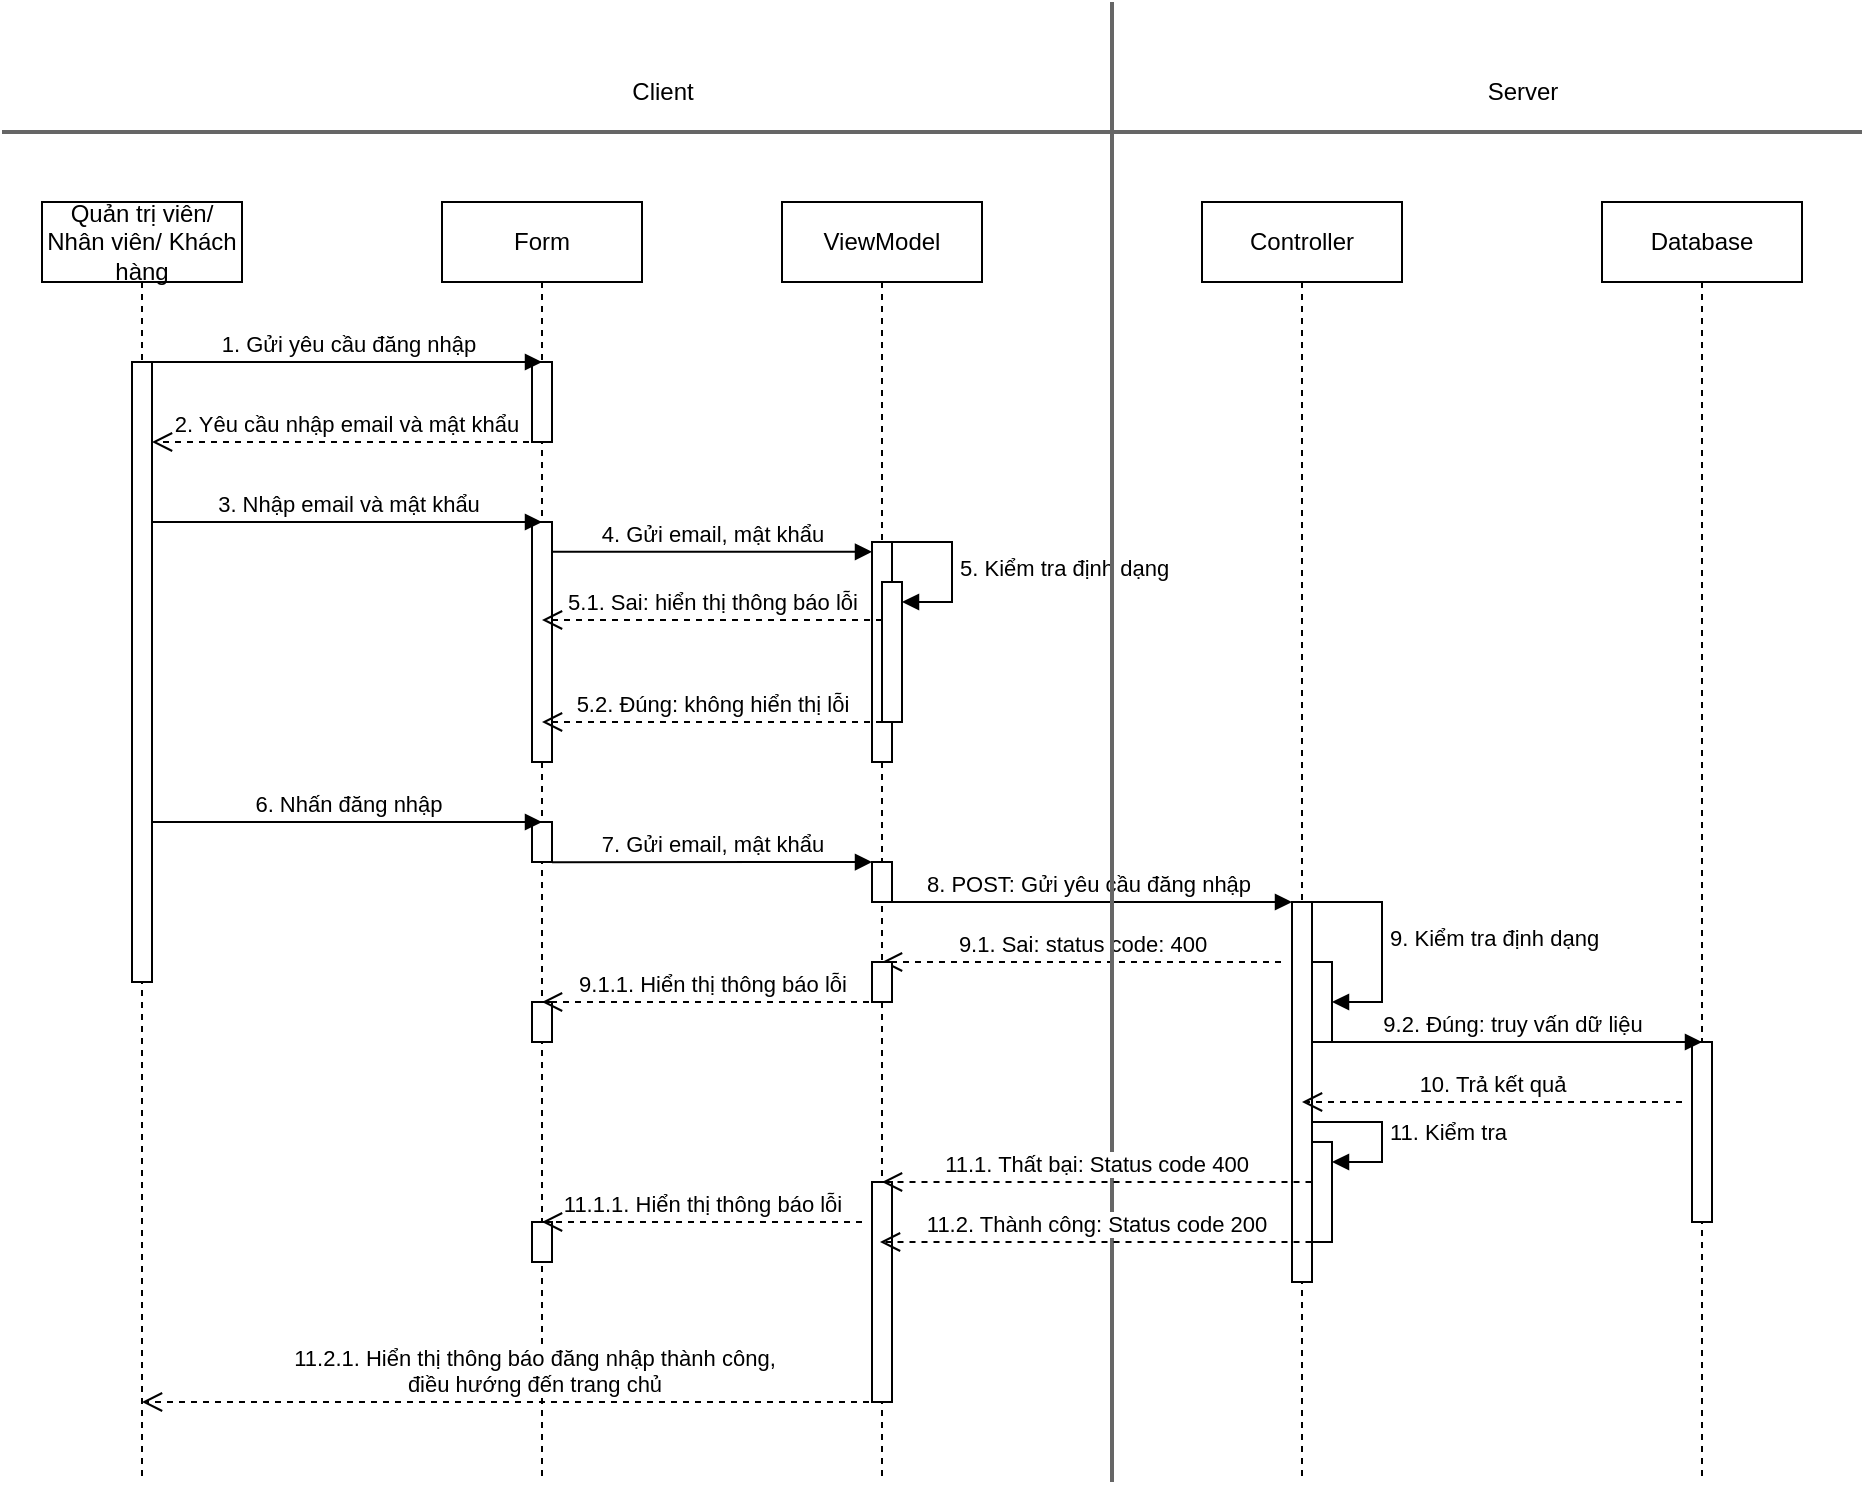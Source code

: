 <mxfile version="22.1.5" type="device">
  <diagram name="Page-1" id="3v1x4_x08YhuXtxwmOsb">
    <mxGraphModel dx="2158" dy="1656" grid="1" gridSize="10" guides="1" tooltips="1" connect="1" arrows="1" fold="1" page="1" pageScale="1" pageWidth="850" pageHeight="1100" background="none" math="0" shadow="0">
      <root>
        <mxCell id="0" />
        <mxCell id="1" parent="0" />
        <mxCell id="0vcMxKgdIjm0KMQ53UBi-2" value="" style="line;strokeWidth=2;direction=south;html=1;fillColor=#f5f5f5;fontColor=#333333;strokeColor=#666666;" parent="1" vertex="1">
          <mxGeometry x="390" y="-60" width="10" height="550" as="geometry" />
        </mxCell>
        <mxCell id="nBHVG9bVeO6H8cy5258F-1" value="Quản trị viên/ Nhân viên/ Khách hàng" style="shape=umlLifeline;perimeter=lifelinePerimeter;whiteSpace=wrap;html=1;container=1;dropTarget=0;collapsible=0;recursiveResize=0;outlineConnect=0;portConstraint=eastwest;newEdgeStyle={&quot;curved&quot;:0,&quot;rounded&quot;:0};" parent="1" vertex="1">
          <mxGeometry x="-140" y="40" width="100" height="640" as="geometry" />
        </mxCell>
        <mxCell id="nBHVG9bVeO6H8cy5258F-14" value="" style="html=1;points=[[0,0,0,0,5],[0,1,0,0,-5],[1,0,0,0,5],[1,1,0,0,-5]];perimeter=orthogonalPerimeter;outlineConnect=0;targetShapes=umlLifeline;portConstraint=eastwest;newEdgeStyle={&quot;curved&quot;:0,&quot;rounded&quot;:0};" parent="nBHVG9bVeO6H8cy5258F-1" vertex="1">
          <mxGeometry x="45" y="80" width="10" height="310" as="geometry" />
        </mxCell>
        <mxCell id="nBHVG9bVeO6H8cy5258F-2" value="Form" style="shape=umlLifeline;perimeter=lifelinePerimeter;whiteSpace=wrap;html=1;container=1;dropTarget=0;collapsible=0;recursiveResize=0;outlineConnect=0;portConstraint=eastwest;newEdgeStyle={&quot;curved&quot;:0,&quot;rounded&quot;:0};" parent="1" vertex="1">
          <mxGeometry x="60" y="40" width="100" height="640" as="geometry" />
        </mxCell>
        <mxCell id="nBHVG9bVeO6H8cy5258F-17" value="" style="html=1;points=[[0,0,0,0,5],[0,1,0,0,-5],[1,0,0,0,5],[1,1,0,0,-5]];perimeter=orthogonalPerimeter;outlineConnect=0;targetShapes=umlLifeline;portConstraint=eastwest;newEdgeStyle={&quot;curved&quot;:0,&quot;rounded&quot;:0};" parent="nBHVG9bVeO6H8cy5258F-2" vertex="1">
          <mxGeometry x="45" y="80" width="10" height="40" as="geometry" />
        </mxCell>
        <mxCell id="nBHVG9bVeO6H8cy5258F-18" value="" style="html=1;points=[[0,0,0,0,5],[0,1,0,0,-5],[1,0,0,0,5],[1,1,0,0,-5]];perimeter=orthogonalPerimeter;outlineConnect=0;targetShapes=umlLifeline;portConstraint=eastwest;newEdgeStyle={&quot;curved&quot;:0,&quot;rounded&quot;:0};" parent="nBHVG9bVeO6H8cy5258F-2" vertex="1">
          <mxGeometry x="45" y="160" width="10" height="120" as="geometry" />
        </mxCell>
        <mxCell id="lB93JYIyROA7OV1o0G_b-12" value="" style="html=1;points=[[0,0,0,0,5],[0,1,0,0,-5],[1,0,0,0,5],[1,1,0,0,-5]];perimeter=orthogonalPerimeter;outlineConnect=0;targetShapes=umlLifeline;portConstraint=eastwest;newEdgeStyle={&quot;curved&quot;:0,&quot;rounded&quot;:0};" parent="nBHVG9bVeO6H8cy5258F-2" vertex="1">
          <mxGeometry x="45" y="310" width="10" height="20" as="geometry" />
        </mxCell>
        <mxCell id="f-jXnDmWMPArnJZusE02-6" value="" style="html=1;points=[[0,0,0,0,5],[0,1,0,0,-5],[1,0,0,0,5],[1,1,0,0,-5]];perimeter=orthogonalPerimeter;outlineConnect=0;targetShapes=umlLifeline;portConstraint=eastwest;newEdgeStyle={&quot;curved&quot;:0,&quot;rounded&quot;:0};" parent="nBHVG9bVeO6H8cy5258F-2" vertex="1">
          <mxGeometry x="45" y="400" width="10" height="20" as="geometry" />
        </mxCell>
        <mxCell id="f-jXnDmWMPArnJZusE02-24" value="" style="html=1;points=[[0,0,0,0,5],[0,1,0,0,-5],[1,0,0,0,5],[1,1,0,0,-5]];perimeter=orthogonalPerimeter;outlineConnect=0;targetShapes=umlLifeline;portConstraint=eastwest;newEdgeStyle={&quot;curved&quot;:0,&quot;rounded&quot;:0};" parent="nBHVG9bVeO6H8cy5258F-2" vertex="1">
          <mxGeometry x="45" y="510" width="10" height="20" as="geometry" />
        </mxCell>
        <mxCell id="nBHVG9bVeO6H8cy5258F-3" value="Controller" style="shape=umlLifeline;perimeter=lifelinePerimeter;whiteSpace=wrap;html=1;container=1;dropTarget=0;collapsible=0;recursiveResize=0;outlineConnect=0;portConstraint=eastwest;newEdgeStyle={&quot;curved&quot;:0,&quot;rounded&quot;:0};" parent="1" vertex="1">
          <mxGeometry x="440" y="40" width="100" height="640" as="geometry" />
        </mxCell>
        <mxCell id="0vcMxKgdIjm0KMQ53UBi-8" value="" style="html=1;points=[[0,0,0,0,5],[0,1,0,0,-5],[1,0,0,0,5],[1,1,0,0,-5]];perimeter=orthogonalPerimeter;outlineConnect=0;targetShapes=umlLifeline;portConstraint=eastwest;newEdgeStyle={&quot;curved&quot;:0,&quot;rounded&quot;:0};" parent="nBHVG9bVeO6H8cy5258F-3" vertex="1">
          <mxGeometry x="45" y="350" width="10" height="190" as="geometry" />
        </mxCell>
        <mxCell id="f-jXnDmWMPArnJZusE02-3" value="9. Kiểm tra định dạng" style="html=1;align=left;spacingLeft=2;endArrow=block;rounded=0;edgeStyle=orthogonalEdgeStyle;curved=0;rounded=0;exitX=0.5;exitY=0;exitDx=0;exitDy=0;exitPerimeter=0;" parent="nBHVG9bVeO6H8cy5258F-3" source="0vcMxKgdIjm0KMQ53UBi-8" target="f-jXnDmWMPArnJZusE02-4" edge="1">
          <mxGeometry x="0.003" relative="1" as="geometry">
            <mxPoint x="60" y="350" as="sourcePoint" />
            <Array as="points">
              <mxPoint x="90" y="350" />
              <mxPoint x="90" y="400" />
            </Array>
            <mxPoint as="offset" />
          </mxGeometry>
        </mxCell>
        <mxCell id="f-jXnDmWMPArnJZusE02-4" value="" style="html=1;points=[[0,0,0,0,5],[0,1,0,0,-5],[1,0,0,0,5],[1,1,0,0,-5]];perimeter=orthogonalPerimeter;outlineConnect=0;targetShapes=umlLifeline;portConstraint=eastwest;newEdgeStyle={&quot;curved&quot;:0,&quot;rounded&quot;:0};" parent="nBHVG9bVeO6H8cy5258F-3" vertex="1">
          <mxGeometry x="55" y="380" width="10" height="40" as="geometry" />
        </mxCell>
        <mxCell id="f-jXnDmWMPArnJZusE02-15" value="" style="html=1;points=[[0,0,0,0,5],[0,1,0,0,-5],[1,0,0,0,5],[1,1,0,0,-5]];perimeter=orthogonalPerimeter;outlineConnect=0;targetShapes=umlLifeline;portConstraint=eastwest;newEdgeStyle={&quot;curved&quot;:0,&quot;rounded&quot;:0};" parent="nBHVG9bVeO6H8cy5258F-3" vertex="1">
          <mxGeometry x="55" y="469.99" width="10" height="50.01" as="geometry" />
        </mxCell>
        <mxCell id="f-jXnDmWMPArnJZusE02-16" value="11. Kiểm tra" style="html=1;align=left;spacingLeft=2;endArrow=block;rounded=0;edgeStyle=orthogonalEdgeStyle;curved=0;rounded=0;" parent="nBHVG9bVeO6H8cy5258F-3" target="f-jXnDmWMPArnJZusE02-15" edge="1">
          <mxGeometry relative="1" as="geometry">
            <mxPoint x="55" y="460.002" as="sourcePoint" />
            <Array as="points">
              <mxPoint x="90" y="460" />
              <mxPoint x="90" y="480" />
            </Array>
          </mxGeometry>
        </mxCell>
        <mxCell id="nBHVG9bVeO6H8cy5258F-16" value="2. Yêu cầu nhập email và mật khẩu" style="html=1;verticalAlign=bottom;endArrow=open;dashed=1;endSize=8;curved=0;rounded=0;" parent="1" source="nBHVG9bVeO6H8cy5258F-2" target="nBHVG9bVeO6H8cy5258F-14" edge="1">
          <mxGeometry relative="1" as="geometry">
            <mxPoint x="70" y="160" as="sourcePoint" />
            <mxPoint x="-10" y="160" as="targetPoint" />
            <Array as="points">
              <mxPoint x="-10" y="160" />
            </Array>
          </mxGeometry>
        </mxCell>
        <mxCell id="nBHVG9bVeO6H8cy5258F-19" value="3. Nhập email và mật khẩu" style="html=1;verticalAlign=bottom;endArrow=block;curved=0;rounded=0;" parent="1" source="nBHVG9bVeO6H8cy5258F-14" edge="1">
          <mxGeometry width="80" relative="1" as="geometry">
            <mxPoint x="-80" y="200" as="sourcePoint" />
            <mxPoint x="110" y="200" as="targetPoint" />
          </mxGeometry>
        </mxCell>
        <mxCell id="nBHVG9bVeO6H8cy5258F-20" value="1. Gửi yêu cầu đăng nhập" style="html=1;verticalAlign=bottom;endArrow=block;curved=0;rounded=0;" parent="1" edge="1">
          <mxGeometry width="80" relative="1" as="geometry">
            <mxPoint x="-85" y="120" as="sourcePoint" />
            <mxPoint x="110" y="120" as="targetPoint" />
          </mxGeometry>
        </mxCell>
        <mxCell id="nBHVG9bVeO6H8cy5258F-22" value="8. POST: Gửi yêu cầu đăng nhập" style="html=1;verticalAlign=bottom;endArrow=block;curved=0;rounded=0;" parent="1" edge="1">
          <mxGeometry width="80" relative="1" as="geometry">
            <mxPoint x="280" y="390" as="sourcePoint" />
            <mxPoint x="485" y="390" as="targetPoint" />
          </mxGeometry>
        </mxCell>
        <mxCell id="nBHVG9bVeO6H8cy5258F-26" value="9.1. Sai: status code: 400" style="html=1;verticalAlign=bottom;endArrow=open;dashed=1;endSize=8;curved=0;rounded=0;" parent="1" edge="1">
          <mxGeometry relative="1" as="geometry">
            <mxPoint x="479.5" y="420" as="sourcePoint" />
            <mxPoint x="280" y="420" as="targetPoint" />
            <Array as="points">
              <mxPoint x="355" y="420" />
            </Array>
          </mxGeometry>
        </mxCell>
        <mxCell id="_lBoX9AjQ1Ceop-QD6N6-1" value="Database" style="shape=umlLifeline;perimeter=lifelinePerimeter;whiteSpace=wrap;html=1;container=1;dropTarget=0;collapsible=0;recursiveResize=0;outlineConnect=0;portConstraint=eastwest;newEdgeStyle={&quot;curved&quot;:0,&quot;rounded&quot;:0};" parent="1" vertex="1">
          <mxGeometry x="640" y="40" width="100" height="640" as="geometry" />
        </mxCell>
        <mxCell id="f-jXnDmWMPArnJZusE02-14" value="" style="html=1;points=[[0,0,0,0,5],[0,1,0,0,-5],[1,0,0,0,5],[1,1,0,0,-5]];perimeter=orthogonalPerimeter;outlineConnect=0;targetShapes=umlLifeline;portConstraint=eastwest;newEdgeStyle={&quot;curved&quot;:0,&quot;rounded&quot;:0};" parent="_lBoX9AjQ1Ceop-QD6N6-1" vertex="1">
          <mxGeometry x="45" y="420" width="10" height="90" as="geometry" />
        </mxCell>
        <mxCell id="0vcMxKgdIjm0KMQ53UBi-3" value="" style="line;strokeWidth=2;html=1;fillColor=#f5f5f5;fontColor=#333333;strokeColor=#666666;" parent="1" vertex="1">
          <mxGeometry x="-160" width="930" height="10" as="geometry" />
        </mxCell>
        <mxCell id="0vcMxKgdIjm0KMQ53UBi-4" value="Server" style="text;html=1;align=center;verticalAlign=middle;resizable=0;points=[];autosize=1;strokeColor=none;fillColor=none;" parent="1" vertex="1">
          <mxGeometry x="570" y="-30" width="60" height="30" as="geometry" />
        </mxCell>
        <mxCell id="0vcMxKgdIjm0KMQ53UBi-5" value="Client" style="text;html=1;align=center;verticalAlign=middle;resizable=0;points=[];autosize=1;strokeColor=none;fillColor=none;" parent="1" vertex="1">
          <mxGeometry x="145" y="-30" width="50" height="30" as="geometry" />
        </mxCell>
        <mxCell id="0vcMxKgdIjm0KMQ53UBi-6" value="ViewModel" style="shape=umlLifeline;perimeter=lifelinePerimeter;whiteSpace=wrap;html=1;container=1;dropTarget=0;collapsible=0;recursiveResize=0;outlineConnect=0;portConstraint=eastwest;newEdgeStyle={&quot;curved&quot;:0,&quot;rounded&quot;:0};" parent="1" vertex="1">
          <mxGeometry x="230" y="40" width="100" height="640" as="geometry" />
        </mxCell>
        <mxCell id="lB93JYIyROA7OV1o0G_b-1" value="" style="html=1;points=[[0,0,0,0,5],[0,1,0,0,-5],[1,0,0,0,5],[1,1,0,0,-5]];perimeter=orthogonalPerimeter;outlineConnect=0;targetShapes=umlLifeline;portConstraint=eastwest;newEdgeStyle={&quot;curved&quot;:0,&quot;rounded&quot;:0};" parent="0vcMxKgdIjm0KMQ53UBi-6" vertex="1">
          <mxGeometry x="45" y="170" width="10" height="110" as="geometry" />
        </mxCell>
        <mxCell id="lB93JYIyROA7OV1o0G_b-4" value="5. Kiểm tra định dạng" style="html=1;align=left;spacingLeft=2;endArrow=block;rounded=0;edgeStyle=orthogonalEdgeStyle;curved=0;rounded=0;" parent="0vcMxKgdIjm0KMQ53UBi-6" target="lB93JYIyROA7OV1o0G_b-3" edge="1">
          <mxGeometry relative="1" as="geometry">
            <mxPoint x="55" y="170" as="sourcePoint" />
            <Array as="points">
              <mxPoint x="85" y="200" />
            </Array>
          </mxGeometry>
        </mxCell>
        <mxCell id="lB93JYIyROA7OV1o0G_b-3" value="" style="html=1;points=[[0,0,0,0,5],[0,1,0,0,-5],[1,0,0,0,5],[1,1,0,0,-5]];perimeter=orthogonalPerimeter;outlineConnect=0;targetShapes=umlLifeline;portConstraint=eastwest;newEdgeStyle={&quot;curved&quot;:0,&quot;rounded&quot;:0};" parent="0vcMxKgdIjm0KMQ53UBi-6" vertex="1">
          <mxGeometry x="50" y="190" width="10" height="70" as="geometry" />
        </mxCell>
        <mxCell id="lB93JYIyROA7OV1o0G_b-14" value="" style="html=1;points=[[0,0,0,0,5],[0,1,0,0,-5],[1,0,0,0,5],[1,1,0,0,-5]];perimeter=orthogonalPerimeter;outlineConnect=0;targetShapes=umlLifeline;portConstraint=eastwest;newEdgeStyle={&quot;curved&quot;:0,&quot;rounded&quot;:0};" parent="0vcMxKgdIjm0KMQ53UBi-6" vertex="1">
          <mxGeometry x="45" y="330" width="10" height="20" as="geometry" />
        </mxCell>
        <mxCell id="f-jXnDmWMPArnJZusE02-5" value="" style="html=1;points=[[0,0,0,0,5],[0,1,0,0,-5],[1,0,0,0,5],[1,1,0,0,-5]];perimeter=orthogonalPerimeter;outlineConnect=0;targetShapes=umlLifeline;portConstraint=eastwest;newEdgeStyle={&quot;curved&quot;:0,&quot;rounded&quot;:0};" parent="0vcMxKgdIjm0KMQ53UBi-6" vertex="1">
          <mxGeometry x="45" y="380" width="10" height="20" as="geometry" />
        </mxCell>
        <mxCell id="f-jXnDmWMPArnJZusE02-21" value="" style="html=1;points=[[0,0,0,0,5],[0,1,0,0,-5],[1,0,0,0,5],[1,1,0,0,-5]];perimeter=orthogonalPerimeter;outlineConnect=0;targetShapes=umlLifeline;portConstraint=eastwest;newEdgeStyle={&quot;curved&quot;:0,&quot;rounded&quot;:0};" parent="0vcMxKgdIjm0KMQ53UBi-6" vertex="1">
          <mxGeometry x="45" y="490" width="10" height="110" as="geometry" />
        </mxCell>
        <mxCell id="0vcMxKgdIjm0KMQ53UBi-9" value="4. Gửi email, mật khẩu" style="html=1;verticalAlign=bottom;endArrow=block;curved=0;rounded=0;" parent="1" source="nBHVG9bVeO6H8cy5258F-18" edge="1">
          <mxGeometry width="80" relative="1" as="geometry">
            <mxPoint x="120" y="215" as="sourcePoint" />
            <mxPoint x="275" y="214.88" as="targetPoint" />
          </mxGeometry>
        </mxCell>
        <mxCell id="0vcMxKgdIjm0KMQ53UBi-13" value="" style="line;strokeWidth=2;direction=south;html=1;fillColor=#f5f5f5;fontColor=#333333;strokeColor=#666666;" parent="1" vertex="1">
          <mxGeometry x="390" y="-20" width="10" height="700" as="geometry" />
        </mxCell>
        <mxCell id="0vcMxKgdIjm0KMQ53UBi-18" value="11.2.1. Hiển thị thông báo đăng nhập thành công,&lt;br&gt;điều hướng đến trang chủ" style="html=1;verticalAlign=bottom;endArrow=open;dashed=1;endSize=8;curved=0;rounded=0;" parent="1" source="0vcMxKgdIjm0KMQ53UBi-6" target="nBHVG9bVeO6H8cy5258F-1" edge="1">
          <mxGeometry x="-0.059" relative="1" as="geometry">
            <mxPoint x="257.5" y="640" as="sourcePoint" />
            <mxPoint x="82.5" y="640" as="targetPoint" />
            <Array as="points">
              <mxPoint x="137.5" y="640" />
            </Array>
            <mxPoint as="offset" />
          </mxGeometry>
        </mxCell>
        <mxCell id="lB93JYIyROA7OV1o0G_b-6" value="5.1. Sai: hiển thị thông báo lỗi" style="html=1;verticalAlign=bottom;endArrow=open;dashed=1;endSize=8;curved=0;rounded=0;" parent="1" source="lB93JYIyROA7OV1o0G_b-3" edge="1">
          <mxGeometry relative="1" as="geometry">
            <mxPoint x="269.75" y="249.38" as="sourcePoint" />
            <mxPoint x="110" y="249" as="targetPoint" />
            <Array as="points" />
          </mxGeometry>
        </mxCell>
        <mxCell id="lB93JYIyROA7OV1o0G_b-8" value="5.2. Đúng: không hiển thị lỗi" style="html=1;verticalAlign=bottom;endArrow=open;dashed=1;endSize=8;curved=0;rounded=0;" parent="1" edge="1">
          <mxGeometry relative="1" as="geometry">
            <mxPoint x="280" y="300" as="sourcePoint" />
            <mxPoint x="110" y="300" as="targetPoint" />
            <Array as="points" />
          </mxGeometry>
        </mxCell>
        <mxCell id="lB93JYIyROA7OV1o0G_b-11" value="6. Nhấn đăng nhập" style="html=1;verticalAlign=bottom;endArrow=block;curved=0;rounded=0;" parent="1" edge="1">
          <mxGeometry width="80" relative="1" as="geometry">
            <mxPoint x="-85" y="350" as="sourcePoint" />
            <mxPoint x="110" y="350" as="targetPoint" />
          </mxGeometry>
        </mxCell>
        <mxCell id="lB93JYIyROA7OV1o0G_b-13" value="7. Gửi email, mật khẩu" style="html=1;verticalAlign=bottom;endArrow=block;curved=0;rounded=0;" parent="1" edge="1">
          <mxGeometry width="80" relative="1" as="geometry">
            <mxPoint x="115" y="370.12" as="sourcePoint" />
            <mxPoint x="275" y="370" as="targetPoint" />
          </mxGeometry>
        </mxCell>
        <mxCell id="f-jXnDmWMPArnJZusE02-7" value="9.1.1. Hiển thị thông báo lỗi" style="html=1;verticalAlign=bottom;endArrow=open;dashed=1;endSize=8;curved=0;rounded=0;" parent="1" edge="1">
          <mxGeometry relative="1" as="geometry">
            <mxPoint x="279.5" y="440" as="sourcePoint" />
            <mxPoint x="110" y="440" as="targetPoint" />
            <Array as="points">
              <mxPoint x="155" y="440" />
            </Array>
          </mxGeometry>
        </mxCell>
        <mxCell id="f-jXnDmWMPArnJZusE02-12" value="9.2. Đúng: truy vấn dữ liệu" style="html=1;verticalAlign=bottom;endArrow=block;curved=0;rounded=0;" parent="1" edge="1">
          <mxGeometry width="80" relative="1" as="geometry">
            <mxPoint x="500" y="460" as="sourcePoint" />
            <mxPoint x="690" y="460" as="targetPoint" />
          </mxGeometry>
        </mxCell>
        <mxCell id="f-jXnDmWMPArnJZusE02-17" value="10. Trả kết quả" style="html=1;verticalAlign=bottom;endArrow=open;dashed=1;endSize=8;curved=0;rounded=0;" parent="1" target="nBHVG9bVeO6H8cy5258F-3" edge="1">
          <mxGeometry relative="1" as="geometry">
            <mxPoint x="680" y="490" as="sourcePoint" />
            <mxPoint x="530" y="490" as="targetPoint" />
            <Array as="points" />
          </mxGeometry>
        </mxCell>
        <mxCell id="f-jXnDmWMPArnJZusE02-20" value="11.1. Thất bại: Status code 400" style="html=1;verticalAlign=bottom;endArrow=open;dashed=1;endSize=8;curved=0;rounded=0;" parent="1" target="0vcMxKgdIjm0KMQ53UBi-6" edge="1">
          <mxGeometry relative="1" as="geometry">
            <mxPoint x="494.75" y="530" as="sourcePoint" />
            <mxPoint x="295.25" y="530" as="targetPoint" />
            <Array as="points" />
          </mxGeometry>
        </mxCell>
        <mxCell id="f-jXnDmWMPArnJZusE02-22" value="11.2. Thành công: Status code 200" style="html=1;verticalAlign=bottom;endArrow=open;dashed=1;endSize=8;curved=0;rounded=0;" parent="1" edge="1">
          <mxGeometry relative="1" as="geometry">
            <mxPoint x="494.75" y="560" as="sourcePoint" />
            <mxPoint x="279" y="560" as="targetPoint" />
            <Array as="points" />
          </mxGeometry>
        </mxCell>
        <mxCell id="f-jXnDmWMPArnJZusE02-23" value="11.1.1. Hiển thị thông báo lỗi" style="html=1;verticalAlign=bottom;endArrow=open;dashed=1;endSize=8;curved=0;rounded=0;" parent="1" edge="1">
          <mxGeometry relative="1" as="geometry">
            <mxPoint x="270" y="550" as="sourcePoint" />
            <mxPoint x="110" y="550" as="targetPoint" />
            <Array as="points">
              <mxPoint x="145" y="550" />
            </Array>
          </mxGeometry>
        </mxCell>
      </root>
    </mxGraphModel>
  </diagram>
</mxfile>
